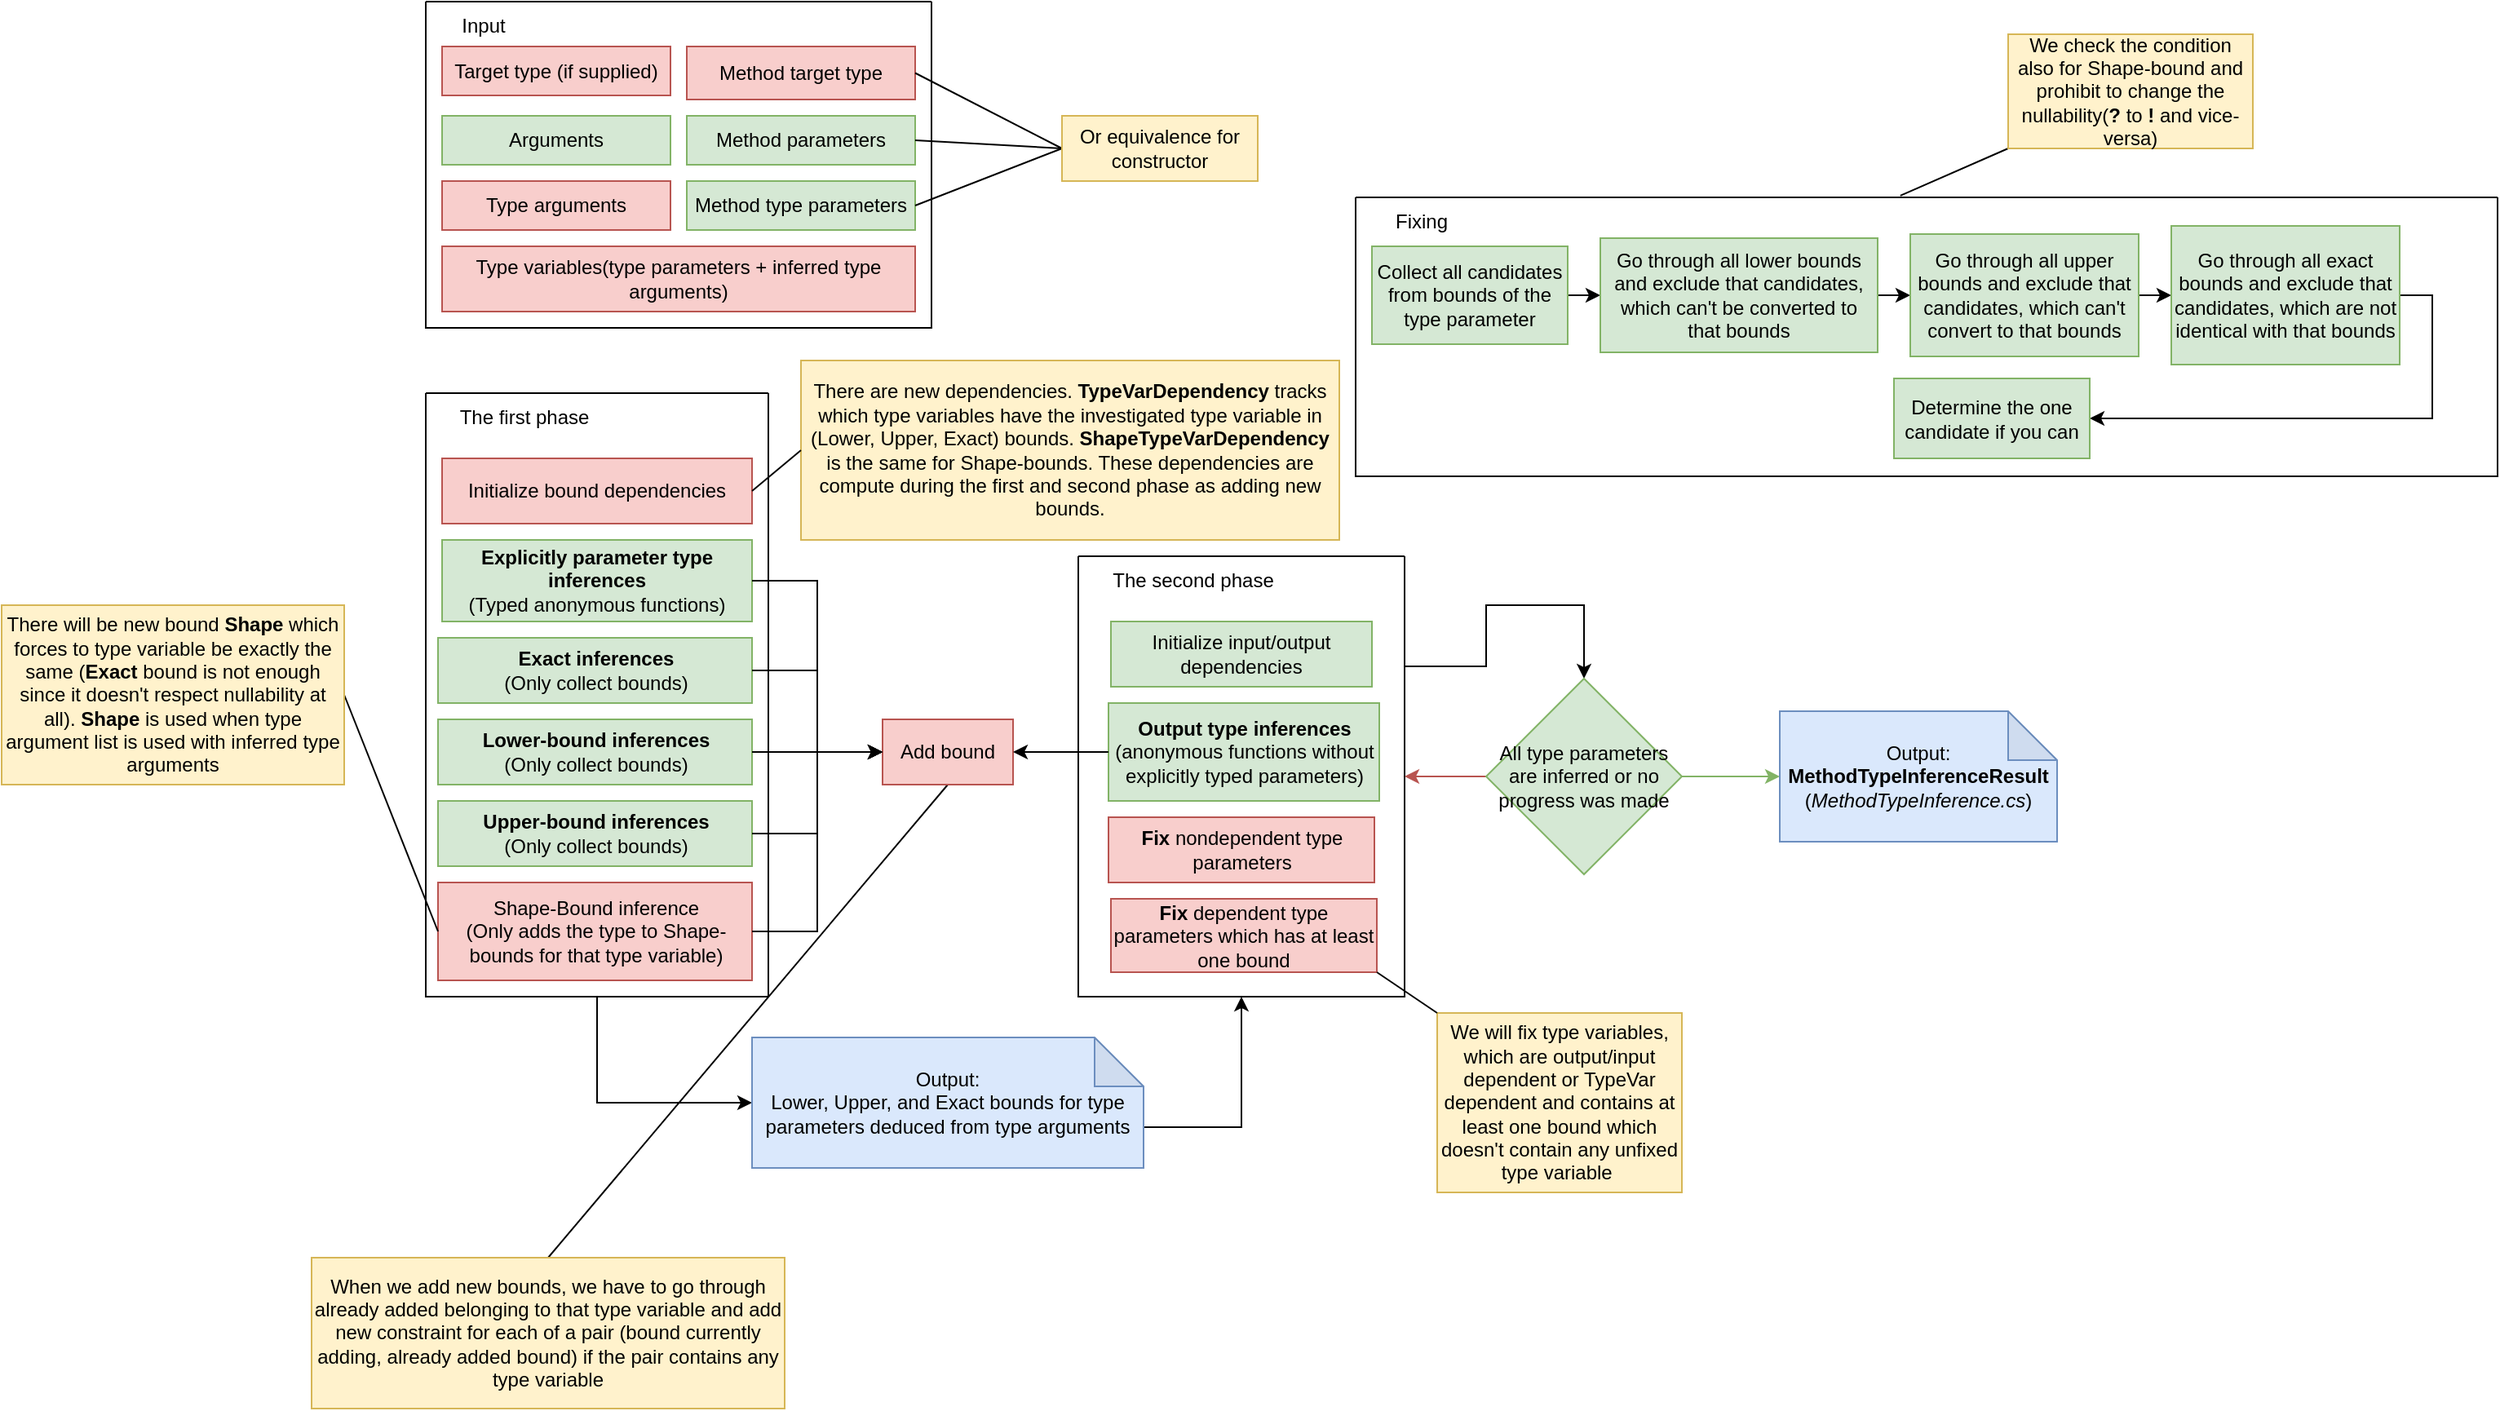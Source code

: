 <mxfile version="21.3.8" type="device">
  <diagram name="Page-1" id="CHn9WOKtg3yaj_x3Etmd">
    <mxGraphModel dx="3033" dy="1212" grid="1" gridSize="10" guides="1" tooltips="1" connect="1" arrows="1" fold="1" page="1" pageScale="1" pageWidth="827" pageHeight="1169" math="0" shadow="0">
      <root>
        <mxCell id="0" />
        <mxCell id="1" parent="0" />
        <mxCell id="aLWyAoY-AneBAheBl0vd-26" style="edgeStyle=orthogonalEdgeStyle;rounded=0;orthogonalLoop=1;jettySize=auto;html=1;exitX=0.5;exitY=1;exitDx=0;exitDy=0;entryX=0;entryY=0.5;entryDx=0;entryDy=0;entryPerimeter=0;" edge="1" parent="1" source="nuwyxVhRlpsigbD1GOly-4" target="nuwyxVhRlpsigbD1GOly-21">
          <mxGeometry relative="1" as="geometry" />
        </mxCell>
        <mxCell id="nuwyxVhRlpsigbD1GOly-4" value="" style="swimlane;startSize=0;" parent="1" vertex="1">
          <mxGeometry x="40" y="280" width="210" height="370" as="geometry" />
        </mxCell>
        <mxCell id="nuwyxVhRlpsigbD1GOly-7" value="The first phase" style="text;html=1;align=center;verticalAlign=middle;resizable=0;points=[];autosize=1;strokeColor=none;fillColor=none;" parent="nuwyxVhRlpsigbD1GOly-4" vertex="1">
          <mxGeometry x="10" width="100" height="30" as="geometry" />
        </mxCell>
        <mxCell id="nuwyxVhRlpsigbD1GOly-17" value="&lt;b&gt;Explicitly parameter type inferences&lt;/b&gt;&lt;br&gt;(Typed anonymous functions)" style="rounded=0;whiteSpace=wrap;html=1;fillColor=#d5e8d4;strokeColor=#82b366;" parent="nuwyxVhRlpsigbD1GOly-4" vertex="1">
          <mxGeometry x="10" y="90" width="190" height="50" as="geometry" />
        </mxCell>
        <mxCell id="nuwyxVhRlpsigbD1GOly-20" value="&lt;b&gt;Exact inferences&lt;/b&gt;&lt;br&gt;(Only collect bounds)" style="rounded=0;whiteSpace=wrap;html=1;fillColor=#d5e8d4;strokeColor=#82b366;" parent="nuwyxVhRlpsigbD1GOly-4" vertex="1">
          <mxGeometry x="7.5" y="150" width="192.5" height="40" as="geometry" />
        </mxCell>
        <mxCell id="nuwyxVhRlpsigbD1GOly-18" value="&lt;b&gt;Lower-bound inferences&lt;/b&gt;&lt;br&gt;(Only collect bounds)" style="rounded=0;whiteSpace=wrap;html=1;fillColor=#d5e8d4;strokeColor=#82b366;" parent="nuwyxVhRlpsigbD1GOly-4" vertex="1">
          <mxGeometry x="7.5" y="200" width="192.5" height="40" as="geometry" />
        </mxCell>
        <mxCell id="nuwyxVhRlpsigbD1GOly-19" value="&lt;b&gt;Upper-bound inferences&lt;/b&gt;&lt;br&gt;(Only collect bounds)" style="rounded=0;whiteSpace=wrap;html=1;fillColor=#d5e8d4;strokeColor=#82b366;" parent="nuwyxVhRlpsigbD1GOly-4" vertex="1">
          <mxGeometry x="7.5" y="250" width="192.5" height="40" as="geometry" />
        </mxCell>
        <mxCell id="nuwyxVhRlpsigbD1GOly-47" value="Shape-Bound inference&lt;br&gt;(Only adds the type to Shape-bounds for that type variable)" style="rounded=0;whiteSpace=wrap;html=1;fillColor=#f8cecc;strokeColor=#b85450;" parent="nuwyxVhRlpsigbD1GOly-4" vertex="1">
          <mxGeometry x="7.5" y="300" width="192.5" height="60" as="geometry" />
        </mxCell>
        <mxCell id="aLWyAoY-AneBAheBl0vd-14" value="Initialize bound dependencies" style="rounded=0;whiteSpace=wrap;html=1;fillColor=#f8cecc;strokeColor=#b85450;" vertex="1" parent="nuwyxVhRlpsigbD1GOly-4">
          <mxGeometry x="10" y="40" width="190" height="40" as="geometry" />
        </mxCell>
        <mxCell id="aLWyAoY-AneBAheBl0vd-32" style="edgeStyle=orthogonalEdgeStyle;rounded=0;orthogonalLoop=1;jettySize=auto;html=1;exitX=1;exitY=0.25;exitDx=0;exitDy=0;entryX=0.5;entryY=0;entryDx=0;entryDy=0;" edge="1" parent="1" source="nuwyxVhRlpsigbD1GOly-5" target="nuwyxVhRlpsigbD1GOly-10">
          <mxGeometry relative="1" as="geometry">
            <Array as="points">
              <mxPoint x="690" y="448" />
              <mxPoint x="690" y="410" />
              <mxPoint x="750" y="410" />
            </Array>
          </mxGeometry>
        </mxCell>
        <mxCell id="nuwyxVhRlpsigbD1GOly-5" value="" style="swimlane;startSize=0;" parent="1" vertex="1">
          <mxGeometry x="440" y="380" width="200" height="270" as="geometry" />
        </mxCell>
        <mxCell id="nuwyxVhRlpsigbD1GOly-8" value="The second phase" style="text;html=1;align=center;verticalAlign=middle;resizable=0;points=[];autosize=1;strokeColor=none;fillColor=none;" parent="nuwyxVhRlpsigbD1GOly-5" vertex="1">
          <mxGeometry x="10" width="120" height="30" as="geometry" />
        </mxCell>
        <mxCell id="nuwyxVhRlpsigbD1GOly-24" value="&lt;b&gt;Output type inferences&lt;/b&gt;&lt;br&gt;(anonymous functions without explicitly typed parameters)" style="rounded=0;whiteSpace=wrap;html=1;fillColor=#d5e8d4;strokeColor=#82b366;" parent="nuwyxVhRlpsigbD1GOly-5" vertex="1">
          <mxGeometry x="18.5" y="90" width="166" height="60" as="geometry" />
        </mxCell>
        <mxCell id="nuwyxVhRlpsigbD1GOly-25" value="&lt;b&gt;Fix&lt;/b&gt; nondependent type parameters" style="rounded=0;whiteSpace=wrap;html=1;fillColor=#f8cecc;strokeColor=#b85450;" parent="nuwyxVhRlpsigbD1GOly-5" vertex="1">
          <mxGeometry x="18.5" y="160" width="163" height="40" as="geometry" />
        </mxCell>
        <mxCell id="nuwyxVhRlpsigbD1GOly-26" value="&lt;b&gt;Fix&lt;/b&gt; dependent type parameters which has at least one bound" style="rounded=0;whiteSpace=wrap;html=1;fillColor=#f8cecc;strokeColor=#b85450;" parent="nuwyxVhRlpsigbD1GOly-5" vertex="1">
          <mxGeometry x="20" y="210" width="163" height="45" as="geometry" />
        </mxCell>
        <mxCell id="nuwyxVhRlpsigbD1GOly-40" value="Initialize input/output dependencies" style="rounded=0;whiteSpace=wrap;html=1;fillColor=#d5e8d4;strokeColor=#82b366;" parent="nuwyxVhRlpsigbD1GOly-5" vertex="1">
          <mxGeometry x="20" y="40" width="160" height="40" as="geometry" />
        </mxCell>
        <mxCell id="aLWyAoY-AneBAheBl0vd-33" style="edgeStyle=orthogonalEdgeStyle;rounded=0;orthogonalLoop=1;jettySize=auto;html=1;exitX=0;exitY=0.5;exitDx=0;exitDy=0;entryX=1;entryY=0.5;entryDx=0;entryDy=0;fillColor=#f8cecc;strokeColor=#b85450;" edge="1" parent="1" source="nuwyxVhRlpsigbD1GOly-10" target="nuwyxVhRlpsigbD1GOly-5">
          <mxGeometry relative="1" as="geometry" />
        </mxCell>
        <mxCell id="aLWyAoY-AneBAheBl0vd-35" style="edgeStyle=orthogonalEdgeStyle;rounded=0;orthogonalLoop=1;jettySize=auto;html=1;exitX=1;exitY=0.5;exitDx=0;exitDy=0;entryX=0;entryY=0.5;entryDx=0;entryDy=0;entryPerimeter=0;fillColor=#d5e8d4;strokeColor=#82b366;" edge="1" parent="1" source="nuwyxVhRlpsigbD1GOly-10" target="nuwyxVhRlpsigbD1GOly-14">
          <mxGeometry relative="1" as="geometry" />
        </mxCell>
        <mxCell id="nuwyxVhRlpsigbD1GOly-10" value="All type parameters are inferred or no progress was made" style="rhombus;whiteSpace=wrap;html=1;fillColor=#d5e8d4;strokeColor=#82b366;" parent="1" vertex="1">
          <mxGeometry x="690" y="455" width="120" height="120" as="geometry" />
        </mxCell>
        <mxCell id="nuwyxVhRlpsigbD1GOly-14" value="Output:&lt;br&gt;&lt;b&gt;MethodTypeInferenceResult&lt;/b&gt;&lt;br&gt;(&lt;i&gt;MethodTypeInference.cs&lt;/i&gt;)" style="shape=note;whiteSpace=wrap;html=1;backgroundOutline=1;darkOpacity=0.05;fillColor=#dae8fc;strokeColor=#6c8ebf;" parent="1" vertex="1">
          <mxGeometry x="870" y="475" width="170" height="80" as="geometry" />
        </mxCell>
        <mxCell id="aLWyAoY-AneBAheBl0vd-34" style="edgeStyle=orthogonalEdgeStyle;rounded=0;orthogonalLoop=1;jettySize=auto;html=1;exitX=0;exitY=0;exitDx=240;exitDy=55;exitPerimeter=0;entryX=0.5;entryY=1;entryDx=0;entryDy=0;" edge="1" parent="1" source="nuwyxVhRlpsigbD1GOly-21" target="nuwyxVhRlpsigbD1GOly-5">
          <mxGeometry relative="1" as="geometry" />
        </mxCell>
        <mxCell id="nuwyxVhRlpsigbD1GOly-21" value="Output:&lt;br&gt;Lower, Upper, and Exact bounds for type parameters deduced from type arguments" style="shape=note;whiteSpace=wrap;html=1;backgroundOutline=1;darkOpacity=0.05;fillColor=#dae8fc;strokeColor=#6c8ebf;" parent="1" vertex="1">
          <mxGeometry x="240" y="675" width="240" height="80" as="geometry" />
        </mxCell>
        <mxCell id="nuwyxVhRlpsigbD1GOly-28" value="" style="swimlane;startSize=0;" parent="1" vertex="1">
          <mxGeometry x="610" y="160" width="700" height="171" as="geometry" />
        </mxCell>
        <mxCell id="nuwyxVhRlpsigbD1GOly-29" value="Fixing" style="text;html=1;align=center;verticalAlign=middle;resizable=0;points=[];autosize=1;strokeColor=none;fillColor=none;" parent="nuwyxVhRlpsigbD1GOly-28" vertex="1">
          <mxGeometry x="10" width="60" height="30" as="geometry" />
        </mxCell>
        <mxCell id="nuwyxVhRlpsigbD1GOly-36" style="edgeStyle=orthogonalEdgeStyle;rounded=0;orthogonalLoop=1;jettySize=auto;html=1;exitX=1;exitY=0.5;exitDx=0;exitDy=0;entryX=0;entryY=0.5;entryDx=0;entryDy=0;" parent="nuwyxVhRlpsigbD1GOly-28" source="nuwyxVhRlpsigbD1GOly-30" target="nuwyxVhRlpsigbD1GOly-31" edge="1">
          <mxGeometry relative="1" as="geometry" />
        </mxCell>
        <mxCell id="nuwyxVhRlpsigbD1GOly-30" value="Collect all candidates from bounds of the type parameter" style="rounded=0;whiteSpace=wrap;html=1;fillColor=#d5e8d4;strokeColor=#82b366;" parent="nuwyxVhRlpsigbD1GOly-28" vertex="1">
          <mxGeometry x="10" y="30" width="120" height="60" as="geometry" />
        </mxCell>
        <mxCell id="nuwyxVhRlpsigbD1GOly-37" style="edgeStyle=orthogonalEdgeStyle;rounded=0;orthogonalLoop=1;jettySize=auto;html=1;exitX=1;exitY=0.5;exitDx=0;exitDy=0;entryX=0;entryY=0.5;entryDx=0;entryDy=0;" parent="nuwyxVhRlpsigbD1GOly-28" source="nuwyxVhRlpsigbD1GOly-31" target="nuwyxVhRlpsigbD1GOly-32" edge="1">
          <mxGeometry relative="1" as="geometry">
            <mxPoint x="340" y="-119" as="targetPoint" />
          </mxGeometry>
        </mxCell>
        <mxCell id="nuwyxVhRlpsigbD1GOly-31" value="Go through all lower bounds and exclude that candidates, which can&#39;t be converted to that bounds" style="rounded=0;whiteSpace=wrap;html=1;fillColor=#d5e8d4;strokeColor=#82b366;" parent="nuwyxVhRlpsigbD1GOly-28" vertex="1">
          <mxGeometry x="150" y="25" width="170" height="70" as="geometry" />
        </mxCell>
        <mxCell id="nuwyxVhRlpsigbD1GOly-38" style="edgeStyle=orthogonalEdgeStyle;rounded=0;orthogonalLoop=1;jettySize=auto;html=1;exitX=1;exitY=0.5;exitDx=0;exitDy=0;entryX=0;entryY=0.5;entryDx=0;entryDy=0;" parent="nuwyxVhRlpsigbD1GOly-28" source="nuwyxVhRlpsigbD1GOly-32" target="nuwyxVhRlpsigbD1GOly-33" edge="1">
          <mxGeometry relative="1" as="geometry" />
        </mxCell>
        <mxCell id="nuwyxVhRlpsigbD1GOly-32" value="Go through all upper bounds and exclude that candidates, which can&#39;t convert to that bounds" style="rounded=0;whiteSpace=wrap;html=1;fillColor=#d5e8d4;strokeColor=#82b366;" parent="nuwyxVhRlpsigbD1GOly-28" vertex="1">
          <mxGeometry x="340" y="22.5" width="140" height="75" as="geometry" />
        </mxCell>
        <mxCell id="nuwyxVhRlpsigbD1GOly-39" style="edgeStyle=orthogonalEdgeStyle;rounded=0;orthogonalLoop=1;jettySize=auto;html=1;exitX=1;exitY=0.5;exitDx=0;exitDy=0;entryX=1;entryY=0.5;entryDx=0;entryDy=0;" parent="nuwyxVhRlpsigbD1GOly-28" source="nuwyxVhRlpsigbD1GOly-33" target="nuwyxVhRlpsigbD1GOly-34" edge="1">
          <mxGeometry relative="1" as="geometry" />
        </mxCell>
        <mxCell id="nuwyxVhRlpsigbD1GOly-33" value="Go through all exact bounds and exclude that candidates, which are not identical with that bounds" style="rounded=0;whiteSpace=wrap;html=1;fillColor=#d5e8d4;strokeColor=#82b366;" parent="nuwyxVhRlpsigbD1GOly-28" vertex="1">
          <mxGeometry x="500" y="17.5" width="140" height="85" as="geometry" />
        </mxCell>
        <mxCell id="nuwyxVhRlpsigbD1GOly-34" value="Determine the one candidate if you can" style="rounded=0;whiteSpace=wrap;html=1;fillColor=#d5e8d4;strokeColor=#82b366;" parent="nuwyxVhRlpsigbD1GOly-28" vertex="1">
          <mxGeometry x="330" y="111" width="120" height="49" as="geometry" />
        </mxCell>
        <mxCell id="aLWyAoY-AneBAheBl0vd-31" style="rounded=0;orthogonalLoop=1;jettySize=auto;html=1;exitX=1;exitY=0.5;exitDx=0;exitDy=0;entryX=0;entryY=0.5;entryDx=0;entryDy=0;endArrow=none;endFill=0;" edge="1" parent="1" source="nuwyxVhRlpsigbD1GOly-45" target="nuwyxVhRlpsigbD1GOly-47">
          <mxGeometry relative="1" as="geometry" />
        </mxCell>
        <mxCell id="nuwyxVhRlpsigbD1GOly-45" value="There will be new bound &lt;b&gt;Shape&lt;/b&gt;&amp;nbsp;which forces to type variable be exactly the same (&lt;b&gt;Exact&lt;/b&gt; bound is not enough since it doesn&#39;t respect nullability at all). &lt;b&gt;Shape&lt;/b&gt; is used when type argument list is used with inferred type arguments" style="rounded=0;whiteSpace=wrap;html=1;fillColor=#fff2cc;strokeColor=#d6b656;" parent="1" vertex="1">
          <mxGeometry x="-220" y="410" width="210" height="110" as="geometry" />
        </mxCell>
        <mxCell id="nuwyxVhRlpsigbD1GOly-48" value="There are new dependencies. &lt;b&gt;TypeVarDependency&lt;/b&gt; tracks which type variables have the investigated type variable in (Lower, Upper, Exact) bounds. &lt;b&gt;ShapeTypeVarDependency&lt;/b&gt; is the same for Shape-bounds. These dependencies are compute during the first and second phase as adding new bounds." style="rounded=0;whiteSpace=wrap;html=1;fillColor=#fff2cc;strokeColor=#d6b656;" parent="1" vertex="1">
          <mxGeometry x="270" y="260" width="330" height="110" as="geometry" />
        </mxCell>
        <mxCell id="aLWyAoY-AneBAheBl0vd-29" style="rounded=0;orthogonalLoop=1;jettySize=auto;html=1;exitX=0.5;exitY=0;exitDx=0;exitDy=0;entryX=0.5;entryY=1;entryDx=0;entryDy=0;endArrow=none;endFill=0;" edge="1" parent="1" source="nuwyxVhRlpsigbD1GOly-53" target="aLWyAoY-AneBAheBl0vd-15">
          <mxGeometry relative="1" as="geometry" />
        </mxCell>
        <mxCell id="nuwyxVhRlpsigbD1GOly-53" value="When we add new bounds, we have to go through already added belonging to that type variable and add new constraint for each of a pair (bound currently adding, already added bound) if the pair contains any type variable" style="rounded=0;whiteSpace=wrap;html=1;fillColor=#fff2cc;strokeColor=#d6b656;" parent="1" vertex="1">
          <mxGeometry x="-30" y="810" width="290" height="92.5" as="geometry" />
        </mxCell>
        <mxCell id="nuwyxVhRlpsigbD1GOly-63" value="We will fix type variables, which are output/input dependent or TypeVar dependent and contains at least one bound which doesn&#39;t contain any unfixed type variable&amp;nbsp;" style="rounded=0;whiteSpace=wrap;html=1;fillColor=#fff2cc;strokeColor=#d6b656;" parent="1" vertex="1">
          <mxGeometry x="660" y="660" width="150" height="110" as="geometry" />
        </mxCell>
        <mxCell id="nuwyxVhRlpsigbD1GOly-66" style="rounded=0;orthogonalLoop=1;jettySize=auto;html=1;exitX=0;exitY=1;exitDx=0;exitDy=0;entryX=0.477;entryY=-0.006;entryDx=0;entryDy=0;entryPerimeter=0;endArrow=none;endFill=0;" parent="1" source="nuwyxVhRlpsigbD1GOly-65" target="nuwyxVhRlpsigbD1GOly-28" edge="1">
          <mxGeometry relative="1" as="geometry" />
        </mxCell>
        <mxCell id="nuwyxVhRlpsigbD1GOly-65" value="We check the condition also for Shape-bound and prohibit to change the nullability(&lt;b&gt;?&lt;/b&gt; to &lt;b&gt;!&lt;/b&gt; and vice-versa)" style="rounded=0;whiteSpace=wrap;html=1;fillColor=#fff2cc;strokeColor=#d6b656;" parent="1" vertex="1">
          <mxGeometry x="1010" y="60" width="150" height="70" as="geometry" />
        </mxCell>
        <mxCell id="aLWyAoY-AneBAheBl0vd-1" value="" style="swimlane;startSize=0;" vertex="1" parent="1">
          <mxGeometry x="40" y="40" width="310" height="200" as="geometry" />
        </mxCell>
        <mxCell id="aLWyAoY-AneBAheBl0vd-2" value="Input" style="text;html=1;align=center;verticalAlign=middle;resizable=0;points=[];autosize=1;strokeColor=none;fillColor=none;" vertex="1" parent="aLWyAoY-AneBAheBl0vd-1">
          <mxGeometry x="10" width="50" height="30" as="geometry" />
        </mxCell>
        <mxCell id="aLWyAoY-AneBAheBl0vd-3" value="Target type (if supplied)" style="rounded=0;whiteSpace=wrap;html=1;fillColor=#f8cecc;strokeColor=#b85450;" vertex="1" parent="aLWyAoY-AneBAheBl0vd-1">
          <mxGeometry x="10" y="27.5" width="140" height="30" as="geometry" />
        </mxCell>
        <mxCell id="aLWyAoY-AneBAheBl0vd-4" value="Arguments" style="rounded=0;whiteSpace=wrap;html=1;fillColor=#d5e8d4;strokeColor=#82b366;" vertex="1" parent="aLWyAoY-AneBAheBl0vd-1">
          <mxGeometry x="10" y="70" width="140" height="30" as="geometry" />
        </mxCell>
        <mxCell id="aLWyAoY-AneBAheBl0vd-5" value="Type arguments" style="rounded=0;whiteSpace=wrap;html=1;fillColor=#f8cecc;strokeColor=#b85450;" vertex="1" parent="aLWyAoY-AneBAheBl0vd-1">
          <mxGeometry x="10" y="110" width="140" height="30" as="geometry" />
        </mxCell>
        <mxCell id="aLWyAoY-AneBAheBl0vd-6" value="Type variables(type parameters + inferred type arguments)" style="rounded=0;whiteSpace=wrap;html=1;fillColor=#f8cecc;strokeColor=#b85450;" vertex="1" parent="aLWyAoY-AneBAheBl0vd-1">
          <mxGeometry x="10" y="150" width="290" height="40" as="geometry" />
        </mxCell>
        <mxCell id="aLWyAoY-AneBAheBl0vd-7" value="Method target type" style="rounded=0;whiteSpace=wrap;html=1;fillColor=#f8cecc;strokeColor=#b85450;" vertex="1" parent="aLWyAoY-AneBAheBl0vd-1">
          <mxGeometry x="160" y="27.5" width="140" height="32.5" as="geometry" />
        </mxCell>
        <mxCell id="aLWyAoY-AneBAheBl0vd-8" value="Method parameters" style="rounded=0;whiteSpace=wrap;html=1;fillColor=#d5e8d4;strokeColor=#82b366;" vertex="1" parent="aLWyAoY-AneBAheBl0vd-1">
          <mxGeometry x="160" y="70" width="140" height="30" as="geometry" />
        </mxCell>
        <mxCell id="aLWyAoY-AneBAheBl0vd-9" value="Method type parameters" style="rounded=0;whiteSpace=wrap;html=1;fillColor=#d5e8d4;strokeColor=#82b366;" vertex="1" parent="aLWyAoY-AneBAheBl0vd-1">
          <mxGeometry x="160" y="110" width="140" height="30" as="geometry" />
        </mxCell>
        <mxCell id="aLWyAoY-AneBAheBl0vd-11" style="rounded=0;orthogonalLoop=1;jettySize=auto;html=1;exitX=0;exitY=0.5;exitDx=0;exitDy=0;entryX=1;entryY=0.5;entryDx=0;entryDy=0;endArrow=none;endFill=0;" edge="1" parent="1" source="aLWyAoY-AneBAheBl0vd-10" target="aLWyAoY-AneBAheBl0vd-7">
          <mxGeometry relative="1" as="geometry" />
        </mxCell>
        <mxCell id="aLWyAoY-AneBAheBl0vd-12" style="rounded=0;orthogonalLoop=1;jettySize=auto;html=1;exitX=0;exitY=0.5;exitDx=0;exitDy=0;entryX=1;entryY=0.5;entryDx=0;entryDy=0;endArrow=none;endFill=0;" edge="1" parent="1" source="aLWyAoY-AneBAheBl0vd-10" target="aLWyAoY-AneBAheBl0vd-8">
          <mxGeometry relative="1" as="geometry" />
        </mxCell>
        <mxCell id="aLWyAoY-AneBAheBl0vd-13" style="rounded=0;orthogonalLoop=1;jettySize=auto;html=1;exitX=0;exitY=0.5;exitDx=0;exitDy=0;entryX=1;entryY=0.5;entryDx=0;entryDy=0;endArrow=none;endFill=0;" edge="1" parent="1" source="aLWyAoY-AneBAheBl0vd-10" target="aLWyAoY-AneBAheBl0vd-9">
          <mxGeometry relative="1" as="geometry" />
        </mxCell>
        <mxCell id="aLWyAoY-AneBAheBl0vd-10" value="Or equivalence for constructor" style="rounded=0;whiteSpace=wrap;html=1;fillColor=#fff2cc;strokeColor=#d6b656;" vertex="1" parent="1">
          <mxGeometry x="430" y="110" width="120" height="40" as="geometry" />
        </mxCell>
        <mxCell id="aLWyAoY-AneBAheBl0vd-15" value="Add bound" style="rounded=0;whiteSpace=wrap;html=1;fillColor=#f8cecc;strokeColor=#b85450;" vertex="1" parent="1">
          <mxGeometry x="320" y="480" width="80" height="40" as="geometry" />
        </mxCell>
        <mxCell id="aLWyAoY-AneBAheBl0vd-19" style="edgeStyle=orthogonalEdgeStyle;rounded=0;orthogonalLoop=1;jettySize=auto;html=1;exitX=1;exitY=0.5;exitDx=0;exitDy=0;entryX=0;entryY=0.5;entryDx=0;entryDy=0;" edge="1" parent="1" source="nuwyxVhRlpsigbD1GOly-17" target="aLWyAoY-AneBAheBl0vd-15">
          <mxGeometry relative="1" as="geometry" />
        </mxCell>
        <mxCell id="aLWyAoY-AneBAheBl0vd-20" style="edgeStyle=orthogonalEdgeStyle;rounded=0;orthogonalLoop=1;jettySize=auto;html=1;exitX=1;exitY=0.5;exitDx=0;exitDy=0;entryX=0;entryY=0.5;entryDx=0;entryDy=0;" edge="1" parent="1" source="nuwyxVhRlpsigbD1GOly-20" target="aLWyAoY-AneBAheBl0vd-15">
          <mxGeometry relative="1" as="geometry" />
        </mxCell>
        <mxCell id="aLWyAoY-AneBAheBl0vd-21" style="edgeStyle=orthogonalEdgeStyle;rounded=0;orthogonalLoop=1;jettySize=auto;html=1;exitX=1;exitY=0.5;exitDx=0;exitDy=0;entryX=0;entryY=0.5;entryDx=0;entryDy=0;" edge="1" parent="1" source="nuwyxVhRlpsigbD1GOly-18" target="aLWyAoY-AneBAheBl0vd-15">
          <mxGeometry relative="1" as="geometry" />
        </mxCell>
        <mxCell id="aLWyAoY-AneBAheBl0vd-22" style="edgeStyle=orthogonalEdgeStyle;rounded=0;orthogonalLoop=1;jettySize=auto;html=1;exitX=1;exitY=0.5;exitDx=0;exitDy=0;entryX=0;entryY=0.5;entryDx=0;entryDy=0;" edge="1" parent="1" source="nuwyxVhRlpsigbD1GOly-19" target="aLWyAoY-AneBAheBl0vd-15">
          <mxGeometry relative="1" as="geometry" />
        </mxCell>
        <mxCell id="aLWyAoY-AneBAheBl0vd-23" style="edgeStyle=orthogonalEdgeStyle;rounded=0;orthogonalLoop=1;jettySize=auto;html=1;exitX=1;exitY=0.5;exitDx=0;exitDy=0;entryX=0;entryY=0.5;entryDx=0;entryDy=0;" edge="1" parent="1" source="nuwyxVhRlpsigbD1GOly-47" target="aLWyAoY-AneBAheBl0vd-15">
          <mxGeometry relative="1" as="geometry" />
        </mxCell>
        <mxCell id="aLWyAoY-AneBAheBl0vd-24" style="edgeStyle=orthogonalEdgeStyle;rounded=0;orthogonalLoop=1;jettySize=auto;html=1;exitX=0;exitY=0.5;exitDx=0;exitDy=0;entryX=1;entryY=0.5;entryDx=0;entryDy=0;" edge="1" parent="1" source="nuwyxVhRlpsigbD1GOly-24" target="aLWyAoY-AneBAheBl0vd-15">
          <mxGeometry relative="1" as="geometry" />
        </mxCell>
        <mxCell id="aLWyAoY-AneBAheBl0vd-28" style="rounded=0;orthogonalLoop=1;jettySize=auto;html=1;exitX=1;exitY=0.5;exitDx=0;exitDy=0;entryX=0;entryY=0.5;entryDx=0;entryDy=0;endArrow=none;endFill=0;" edge="1" parent="1" source="aLWyAoY-AneBAheBl0vd-14" target="nuwyxVhRlpsigbD1GOly-48">
          <mxGeometry relative="1" as="geometry" />
        </mxCell>
        <mxCell id="aLWyAoY-AneBAheBl0vd-30" style="rounded=0;orthogonalLoop=1;jettySize=auto;html=1;exitX=1;exitY=1;exitDx=0;exitDy=0;entryX=0;entryY=0;entryDx=0;entryDy=0;endArrow=none;endFill=0;" edge="1" parent="1" source="nuwyxVhRlpsigbD1GOly-26" target="nuwyxVhRlpsigbD1GOly-63">
          <mxGeometry relative="1" as="geometry" />
        </mxCell>
      </root>
    </mxGraphModel>
  </diagram>
</mxfile>
